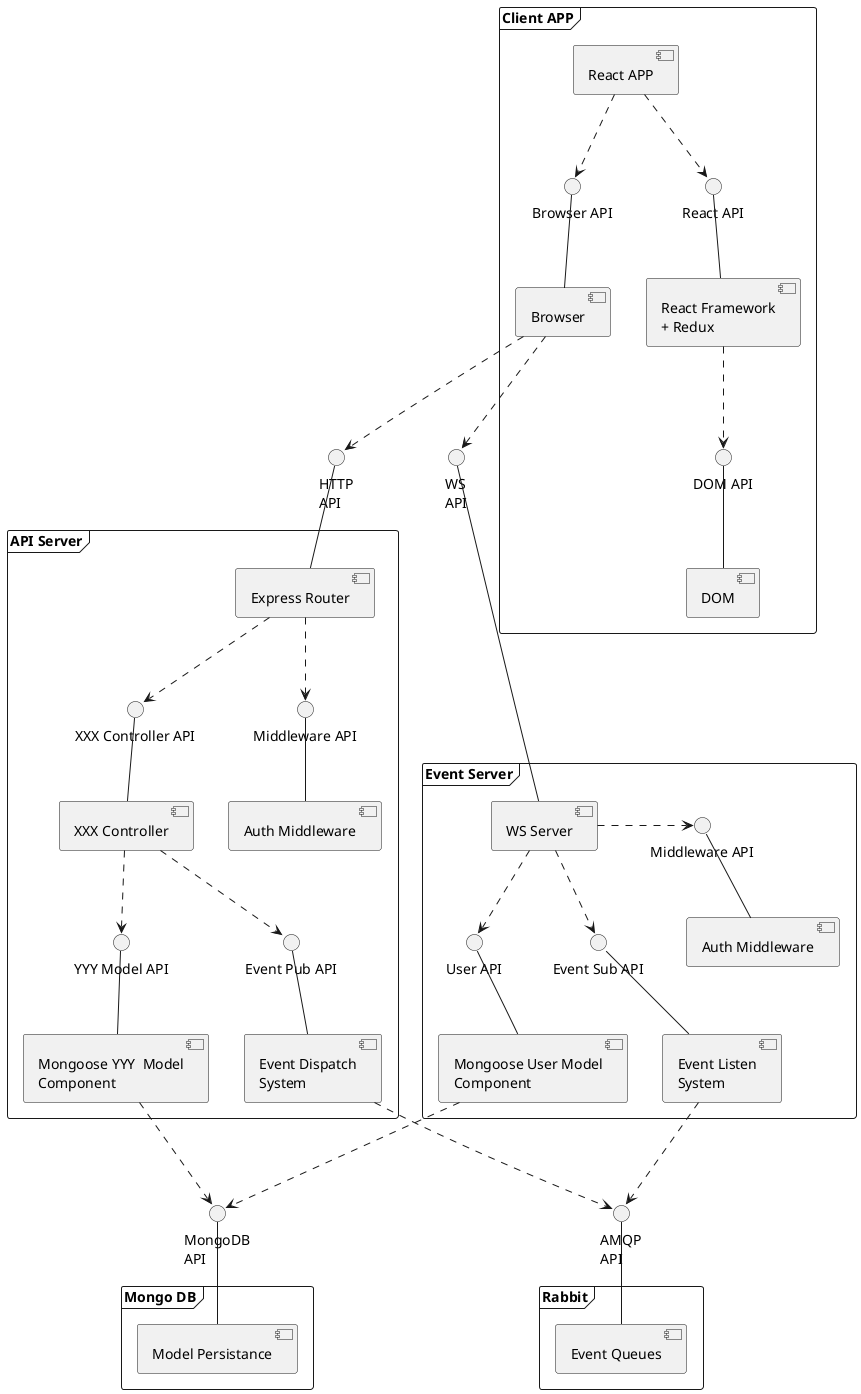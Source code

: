 @startuml
skinparam componentStyle uml2
!pragma horizontalLineBetweenDifferentPackageAllowed

frame "Client APP" {

  component "React APP" as app

  component "React Framework\n+ Redux" as react
  interface "React API" as rapi
  react -up- rapi
  rapi <.up. app

  component "DOM" as dom
  interface "DOM API" as dapi
  dom -up- dapi
  dapi <.up. react

  component "Browser" as br
  interface "Browser API" as brapi
  br -up- brapi
  brapi <.up. app

}


interface "HTTP\nAPI" as httpapi
br .down.> httpapi

frame "API Server" {

  component "Express Router" as router
  router -up- httpapi

  component "Auth Middleware" as httpmddl
  interface "Middleware API" as httpmddlapi
  httpmddl -up- httpmddlapi
  httpmddlapi <.up. router

  component "XXX Controller" as contr
  interface "XXX Controller API" as capi
  contr -up- capi
  capi <.up. router

  component "Mongoose YYY  Model\nComponent" as mongooose
  interface "YYY Model API" as mongooseapi
  mongooose -up- mongooseapi
  mongooseapi <.up. contr

  component "Event Dispatch\nSystem" as evpub
  interface "Event Pub API" as evpubapi
  evpub -up- evpubapi
  evpubapi <.up. contr

  contr -[hidden]right- httpmddl

}

interface "WS\nAPI" as wsapi
br .down.> wsapi

frame "Event Server" {

  component "WS Server" as ws
  ws -up- wsapi

  component "Auth Middleware" as wsmddl
  interface "Middleware API" as wsmddlapi
  wsmddl -up- wsmddlapi
  wsmddlapi <.left. ws

  component "Event Listen\nSystem" as evsub
  interface "Event Sub API" as evsubapi
  evsub -up- evsubapi
  evsubapi <.up. ws

  component "Mongoose User Model\nComponent" as mongooseuser
  interface "User API" as muserapi
  mongooseuser -up- muserapi
  muserapi <.up. ws

}

interface "AMQP\nAPI" as evapi
evpub .down.> evapi
evsub .down.> evapi

frame "Rabbit" {

  component "Event Queues" as evstore
  evstore -up- evapi

}

interface "MongoDB\nAPI" as mongoapi
mongooose .down.> mongoapi
mongooseuser .down.> mongoapi

frame "Mongo DB" {

  component "Model Persistance" as model
  model -up- mongoapi

}

evsub -[hidden]l- mongooseuser

@enduml
